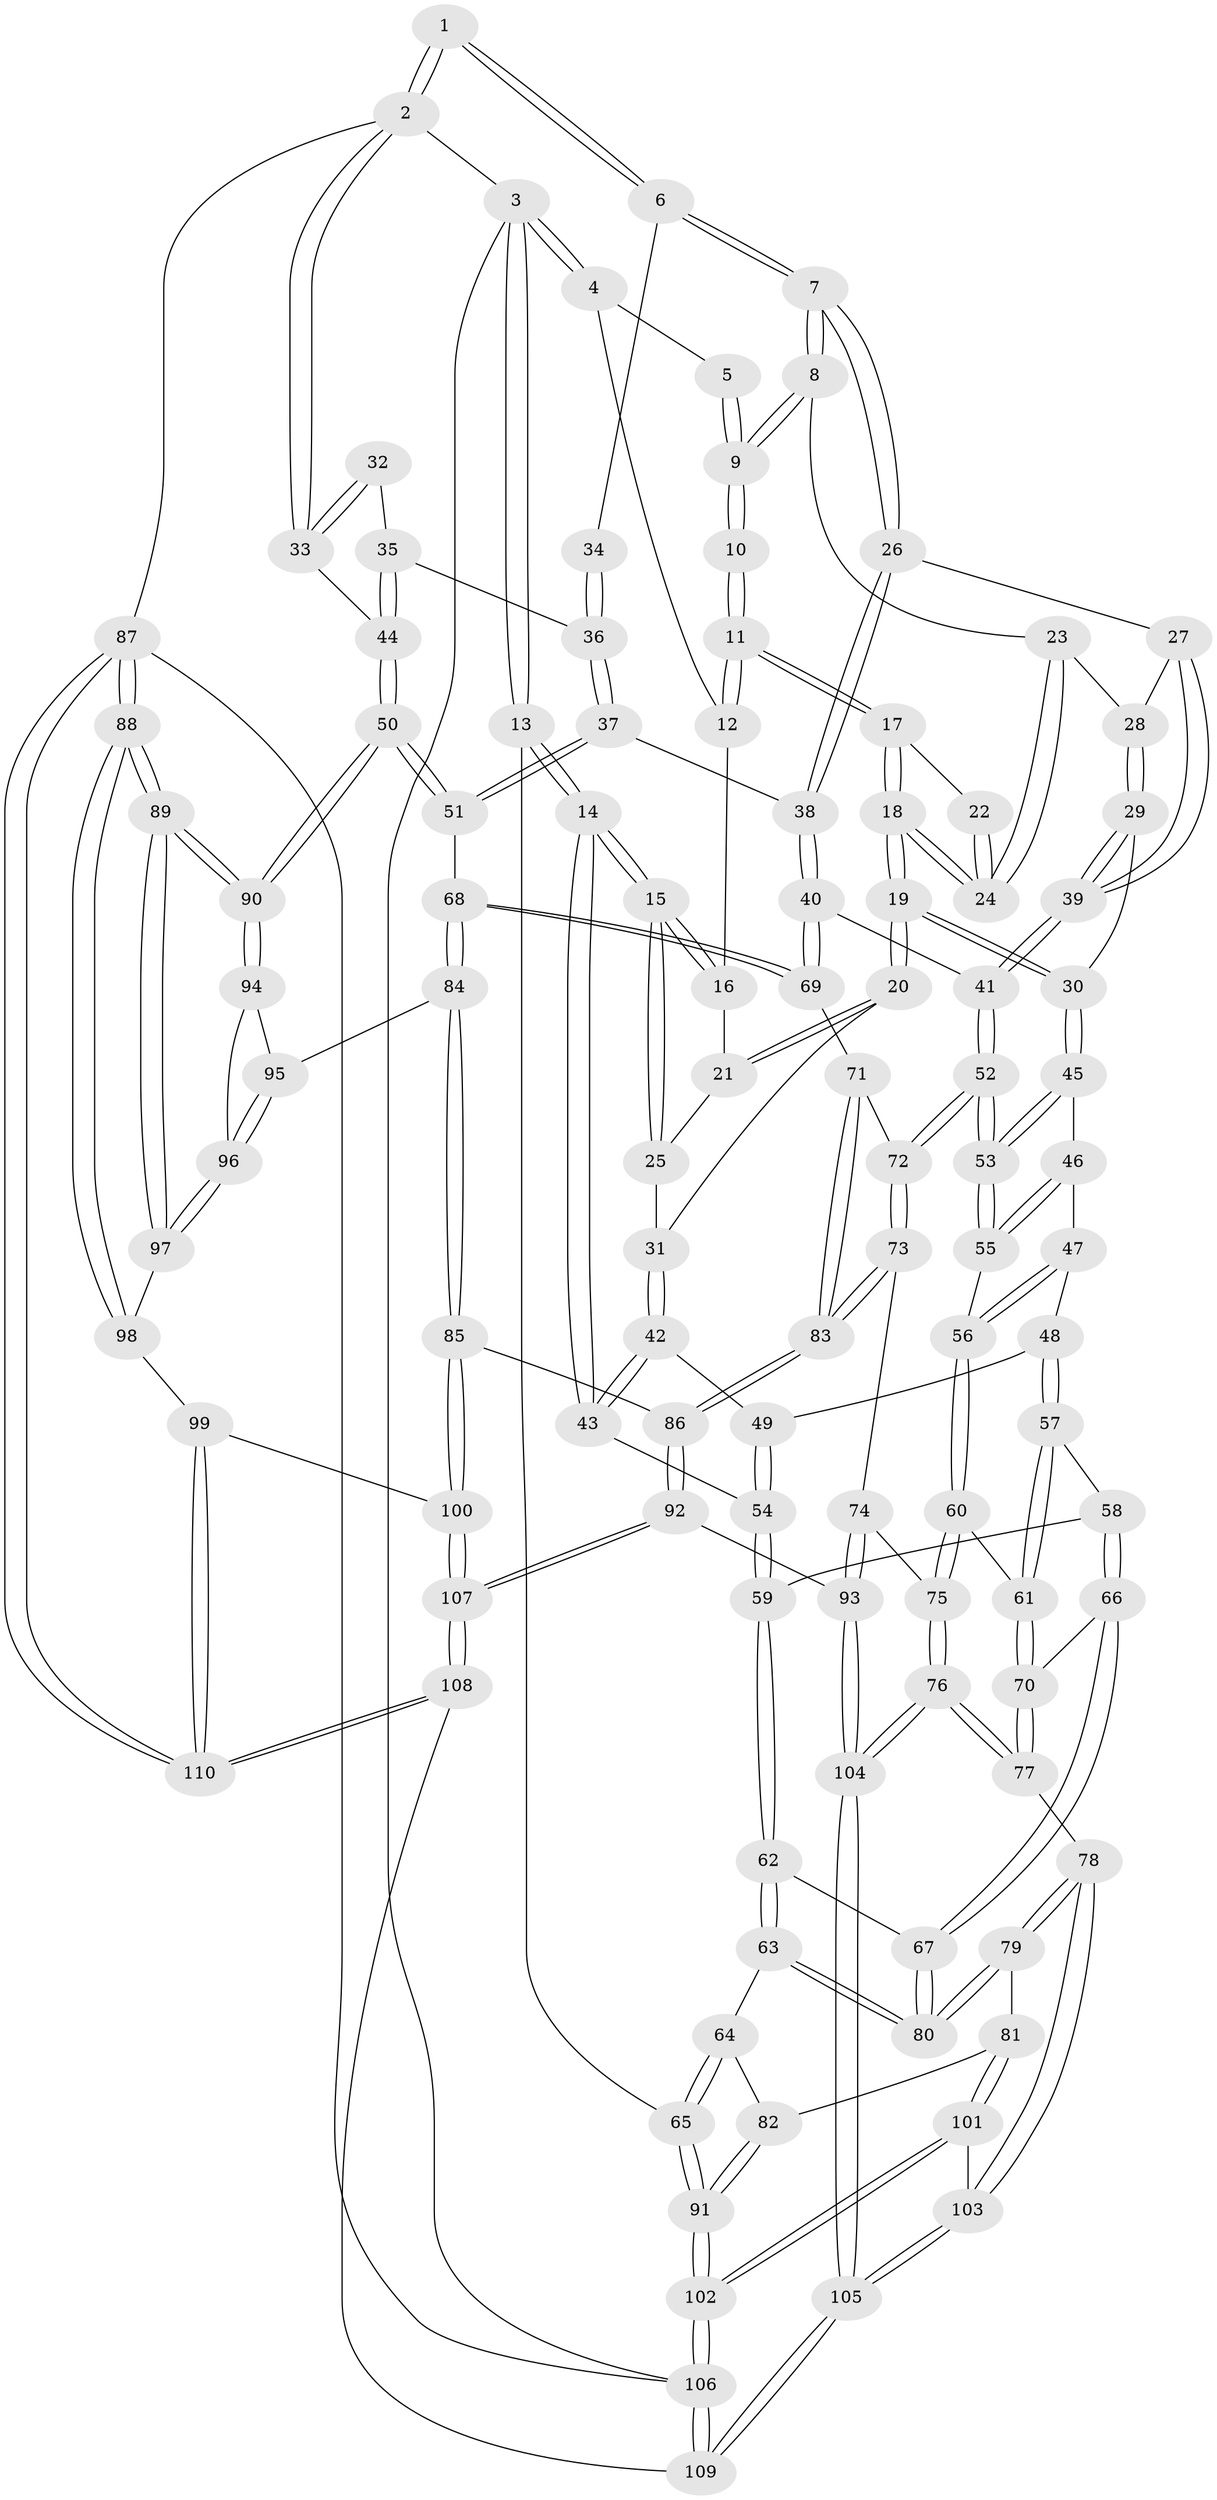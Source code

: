 // coarse degree distribution, {4: 0.359375, 6: 0.125, 3: 0.125, 5: 0.375, 2: 0.015625}
// Generated by graph-tools (version 1.1) at 2025/42/03/06/25 10:42:28]
// undirected, 110 vertices, 272 edges
graph export_dot {
graph [start="1"]
  node [color=gray90,style=filled];
  1 [pos="+0.6748953796541963+0"];
  2 [pos="+1+0"];
  3 [pos="+0+0"];
  4 [pos="+0.3438639815750425+0"];
  5 [pos="+0.6536178982658313+0"];
  6 [pos="+0.7867671140475815+0.1634748671794257"];
  7 [pos="+0.7421645015981031+0.18779065368763706"];
  8 [pos="+0.6186176237782605+0.13260635171417007"];
  9 [pos="+0.6105055334277801+0.12467362175912512"];
  10 [pos="+0.5702834600185147+0.11394173853738941"];
  11 [pos="+0.41173110098972115+0"];
  12 [pos="+0.3402233190288174+0"];
  13 [pos="+0+0.2472871278336042"];
  14 [pos="+0+0.2513147134300367"];
  15 [pos="+0+0.2248429903553835"];
  16 [pos="+0.3015745827954905+0"];
  17 [pos="+0.42879445281231715+0.14163128902486408"];
  18 [pos="+0.42639214568390493+0.24271127027854697"];
  19 [pos="+0.4025109366073022+0.2795100374526643"];
  20 [pos="+0.36280265826118263+0.2688328441463183"];
  21 [pos="+0.2660846104842652+0.13517137661882825"];
  22 [pos="+0.5283986356715117+0.15451942811925864"];
  23 [pos="+0.5409822735585509+0.22653935472692158"];
  24 [pos="+0.5013053553096636+0.22302071310356614"];
  25 [pos="+0.18159634337252656+0.2094606166645287"];
  26 [pos="+0.7174931866502908+0.23702463960949285"];
  27 [pos="+0.6189515752779583+0.2876863433166529"];
  28 [pos="+0.5531350360630222+0.23827919253338478"];
  29 [pos="+0.5090257468986926+0.34879920769567635"];
  30 [pos="+0.4135233370051403+0.3099431733074175"];
  31 [pos="+0.25833504806048163+0.29881029269752746"];
  32 [pos="+0.8306307504304328+0.16492699241341363"];
  33 [pos="+1+0.03676175746646446"];
  34 [pos="+0.8091054422287152+0.16553173046926015"];
  35 [pos="+0.8906363233953374+0.3312099436404936"];
  36 [pos="+0.8351432972159845+0.36661285980145014"];
  37 [pos="+0.7893058588241991+0.43839967276954334"];
  38 [pos="+0.7517772684432913+0.44030521357974434"];
  39 [pos="+0.5632735206138804+0.37524199924263674"];
  40 [pos="+0.7184744450574373+0.46828239129240923"];
  41 [pos="+0.5825696952467893+0.43002319342807444"];
  42 [pos="+0.24432423527205469+0.3219360288352406"];
  43 [pos="+0.08713504375531543+0.39695568269563336"];
  44 [pos="+1+0.4548398866007695"];
  45 [pos="+0.4098469666652662+0.3209013220157277"];
  46 [pos="+0.31920495476763094+0.4201578810285839"];
  47 [pos="+0.3086849793210337+0.4233952443504189"];
  48 [pos="+0.29409168620220333+0.4257584954080252"];
  49 [pos="+0.28432947038062234+0.4186411061633114"];
  50 [pos="+1+0.5453103962390854"];
  51 [pos="+1+0.5424896602396622"];
  52 [pos="+0.48516491776010934+0.5406870908418016"];
  53 [pos="+0.44401688611309903+0.5192146108644435"];
  54 [pos="+0.10467700356098243+0.421006024317702"];
  55 [pos="+0.4239664337129246+0.5188892686162473"];
  56 [pos="+0.3484557978897025+0.5449749164696818"];
  57 [pos="+0.25600723310709567+0.518894543057387"];
  58 [pos="+0.16339238459951552+0.47333160662319307"];
  59 [pos="+0.11289286452537148+0.44124722710735076"];
  60 [pos="+0.3115368906008921+0.5637541514961577"];
  61 [pos="+0.26740503415099576+0.546356886348878"];
  62 [pos="+0.1013835974253898+0.5585533807972498"];
  63 [pos="+0.06221898953178248+0.6000084163770518"];
  64 [pos="+0.046227325779058845+0.6035271040706298"];
  65 [pos="+0+0.6109918051024205"];
  66 [pos="+0.19447950932512367+0.6015574681291258"];
  67 [pos="+0.18888793506161028+0.603842752018677"];
  68 [pos="+0.7811164975475753+0.6178378760204036"];
  69 [pos="+0.7134605958925598+0.5676491515294791"];
  70 [pos="+0.2125285764473745+0.5968263241196216"];
  71 [pos="+0.6952147332247108+0.5826544413181799"];
  72 [pos="+0.4877937292994945+0.5497603800609443"];
  73 [pos="+0.4885951775261+0.6548375583081727"];
  74 [pos="+0.45656309102358483+0.6814897110004564"];
  75 [pos="+0.3432985612230481+0.7154554540566987"];
  76 [pos="+0.33480495155836565+0.7242039932785455"];
  77 [pos="+0.2923468062126103+0.7179591542122448"];
  78 [pos="+0.17427163238271115+0.7360646573019058"];
  79 [pos="+0.14804011214260532+0.7224720315575309"];
  80 [pos="+0.1471976234427797+0.7148593003407268"];
  81 [pos="+0.10132817955814633+0.7451074770578787"];
  82 [pos="+0.05438849902867529+0.7123448624223326"];
  83 [pos="+0.6165840950382316+0.7122195802718022"];
  84 [pos="+0.7938706286705194+0.7298614473883377"];
  85 [pos="+0.752560020902077+0.7759502534222756"];
  86 [pos="+0.6226812985365379+0.7252893601909719"];
  87 [pos="+1+1"];
  88 [pos="+1+1"];
  89 [pos="+1+0.9319606697592588"];
  90 [pos="+1+0.5847926605924789"];
  91 [pos="+0+0.6367368344499547"];
  92 [pos="+0.5865762161851533+0.8169023695153301"];
  93 [pos="+0.4929532946531397+0.8523695408640665"];
  94 [pos="+1+0.6731327676266833"];
  95 [pos="+0.8240873480371096+0.7289354835937946"];
  96 [pos="+0.9023500874892819+0.8216830750084964"];
  97 [pos="+0.9023386638233845+0.8217254136693057"];
  98 [pos="+0.8726704649447328+0.8764234174306793"];
  99 [pos="+0.8063694427640818+0.8931469066625093"];
  100 [pos="+0.7717626321373112+0.8752735828926618"];
  101 [pos="+0.015346812292997425+0.8636780723290104"];
  102 [pos="+0+0.9627531572788817"];
  103 [pos="+0.20995816225098388+0.9311519379912813"];
  104 [pos="+0.3473330836982079+1"];
  105 [pos="+0.3430830058918739+1"];
  106 [pos="+0+1"];
  107 [pos="+0.6631867526804595+0.9342603267720265"];
  108 [pos="+0.5296056520213235+1"];
  109 [pos="+0.36222536462957017+1"];
  110 [pos="+0.9163844411559002+1"];
  1 -- 2;
  1 -- 2;
  1 -- 6;
  1 -- 6;
  2 -- 3;
  2 -- 33;
  2 -- 33;
  2 -- 87;
  3 -- 4;
  3 -- 4;
  3 -- 13;
  3 -- 13;
  3 -- 106;
  4 -- 5;
  4 -- 12;
  5 -- 9;
  5 -- 9;
  6 -- 7;
  6 -- 7;
  6 -- 34;
  7 -- 8;
  7 -- 8;
  7 -- 26;
  7 -- 26;
  8 -- 9;
  8 -- 9;
  8 -- 23;
  9 -- 10;
  9 -- 10;
  10 -- 11;
  10 -- 11;
  11 -- 12;
  11 -- 12;
  11 -- 17;
  11 -- 17;
  12 -- 16;
  13 -- 14;
  13 -- 14;
  13 -- 65;
  14 -- 15;
  14 -- 15;
  14 -- 43;
  14 -- 43;
  15 -- 16;
  15 -- 16;
  15 -- 25;
  15 -- 25;
  16 -- 21;
  17 -- 18;
  17 -- 18;
  17 -- 22;
  18 -- 19;
  18 -- 19;
  18 -- 24;
  18 -- 24;
  19 -- 20;
  19 -- 20;
  19 -- 30;
  19 -- 30;
  20 -- 21;
  20 -- 21;
  20 -- 31;
  21 -- 25;
  22 -- 24;
  22 -- 24;
  23 -- 24;
  23 -- 24;
  23 -- 28;
  25 -- 31;
  26 -- 27;
  26 -- 38;
  26 -- 38;
  27 -- 28;
  27 -- 39;
  27 -- 39;
  28 -- 29;
  28 -- 29;
  29 -- 30;
  29 -- 39;
  29 -- 39;
  30 -- 45;
  30 -- 45;
  31 -- 42;
  31 -- 42;
  32 -- 33;
  32 -- 33;
  32 -- 35;
  33 -- 44;
  34 -- 36;
  34 -- 36;
  35 -- 36;
  35 -- 44;
  35 -- 44;
  36 -- 37;
  36 -- 37;
  37 -- 38;
  37 -- 51;
  37 -- 51;
  38 -- 40;
  38 -- 40;
  39 -- 41;
  39 -- 41;
  40 -- 41;
  40 -- 69;
  40 -- 69;
  41 -- 52;
  41 -- 52;
  42 -- 43;
  42 -- 43;
  42 -- 49;
  43 -- 54;
  44 -- 50;
  44 -- 50;
  45 -- 46;
  45 -- 53;
  45 -- 53;
  46 -- 47;
  46 -- 55;
  46 -- 55;
  47 -- 48;
  47 -- 56;
  47 -- 56;
  48 -- 49;
  48 -- 57;
  48 -- 57;
  49 -- 54;
  49 -- 54;
  50 -- 51;
  50 -- 51;
  50 -- 90;
  50 -- 90;
  51 -- 68;
  52 -- 53;
  52 -- 53;
  52 -- 72;
  52 -- 72;
  53 -- 55;
  53 -- 55;
  54 -- 59;
  54 -- 59;
  55 -- 56;
  56 -- 60;
  56 -- 60;
  57 -- 58;
  57 -- 61;
  57 -- 61;
  58 -- 59;
  58 -- 66;
  58 -- 66;
  59 -- 62;
  59 -- 62;
  60 -- 61;
  60 -- 75;
  60 -- 75;
  61 -- 70;
  61 -- 70;
  62 -- 63;
  62 -- 63;
  62 -- 67;
  63 -- 64;
  63 -- 80;
  63 -- 80;
  64 -- 65;
  64 -- 65;
  64 -- 82;
  65 -- 91;
  65 -- 91;
  66 -- 67;
  66 -- 67;
  66 -- 70;
  67 -- 80;
  67 -- 80;
  68 -- 69;
  68 -- 69;
  68 -- 84;
  68 -- 84;
  69 -- 71;
  70 -- 77;
  70 -- 77;
  71 -- 72;
  71 -- 83;
  71 -- 83;
  72 -- 73;
  72 -- 73;
  73 -- 74;
  73 -- 83;
  73 -- 83;
  74 -- 75;
  74 -- 93;
  74 -- 93;
  75 -- 76;
  75 -- 76;
  76 -- 77;
  76 -- 77;
  76 -- 104;
  76 -- 104;
  77 -- 78;
  78 -- 79;
  78 -- 79;
  78 -- 103;
  78 -- 103;
  79 -- 80;
  79 -- 80;
  79 -- 81;
  81 -- 82;
  81 -- 101;
  81 -- 101;
  82 -- 91;
  82 -- 91;
  83 -- 86;
  83 -- 86;
  84 -- 85;
  84 -- 85;
  84 -- 95;
  85 -- 86;
  85 -- 100;
  85 -- 100;
  86 -- 92;
  86 -- 92;
  87 -- 88;
  87 -- 88;
  87 -- 110;
  87 -- 110;
  87 -- 106;
  88 -- 89;
  88 -- 89;
  88 -- 98;
  88 -- 98;
  89 -- 90;
  89 -- 90;
  89 -- 97;
  89 -- 97;
  90 -- 94;
  90 -- 94;
  91 -- 102;
  91 -- 102;
  92 -- 93;
  92 -- 107;
  92 -- 107;
  93 -- 104;
  93 -- 104;
  94 -- 95;
  94 -- 96;
  95 -- 96;
  95 -- 96;
  96 -- 97;
  96 -- 97;
  97 -- 98;
  98 -- 99;
  99 -- 100;
  99 -- 110;
  99 -- 110;
  100 -- 107;
  100 -- 107;
  101 -- 102;
  101 -- 102;
  101 -- 103;
  102 -- 106;
  102 -- 106;
  103 -- 105;
  103 -- 105;
  104 -- 105;
  104 -- 105;
  105 -- 109;
  105 -- 109;
  106 -- 109;
  106 -- 109;
  107 -- 108;
  107 -- 108;
  108 -- 109;
  108 -- 110;
  108 -- 110;
}
